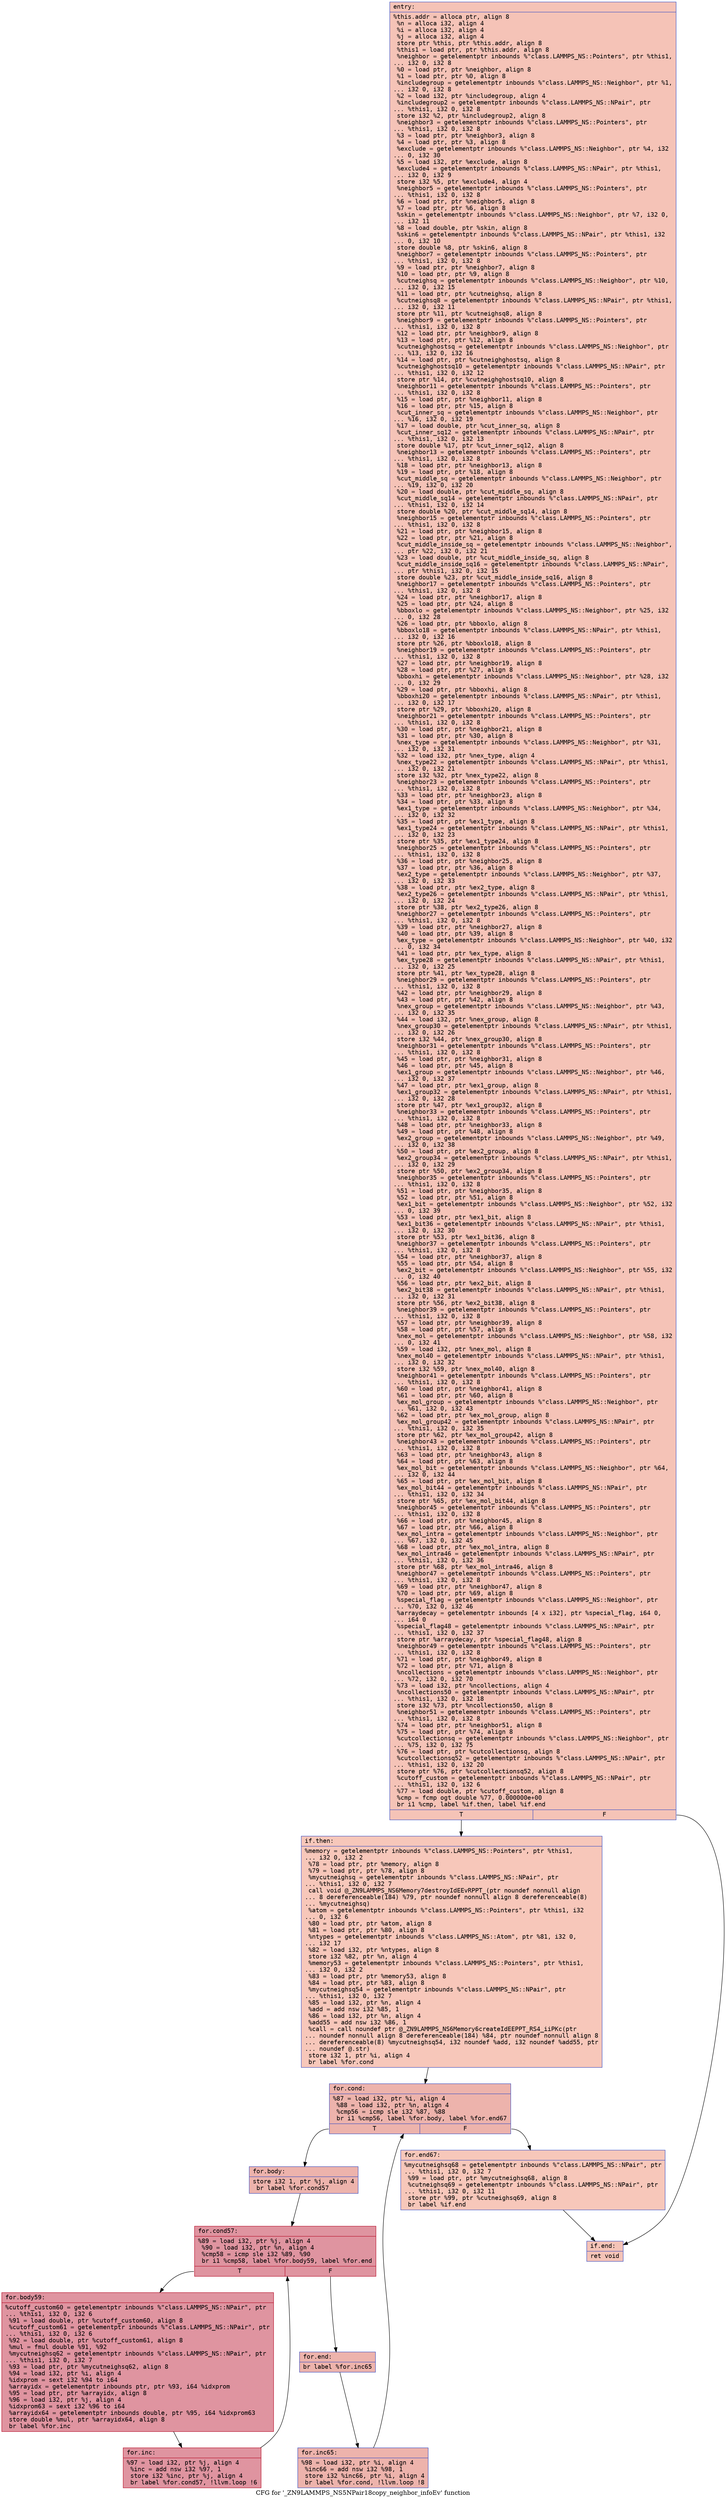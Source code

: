 digraph "CFG for '_ZN9LAMMPS_NS5NPair18copy_neighbor_infoEv' function" {
	label="CFG for '_ZN9LAMMPS_NS5NPair18copy_neighbor_infoEv' function";

	Node0x5584d4852eb0 [shape=record,color="#3d50c3ff", style=filled, fillcolor="#e8765c70" fontname="Courier",label="{entry:\l|  %this.addr = alloca ptr, align 8\l  %n = alloca i32, align 4\l  %i = alloca i32, align 4\l  %j = alloca i32, align 4\l  store ptr %this, ptr %this.addr, align 8\l  %this1 = load ptr, ptr %this.addr, align 8\l  %neighbor = getelementptr inbounds %\"class.LAMMPS_NS::Pointers\", ptr %this1,\l... i32 0, i32 8\l  %0 = load ptr, ptr %neighbor, align 8\l  %1 = load ptr, ptr %0, align 8\l  %includegroup = getelementptr inbounds %\"class.LAMMPS_NS::Neighbor\", ptr %1,\l... i32 0, i32 8\l  %2 = load i32, ptr %includegroup, align 4\l  %includegroup2 = getelementptr inbounds %\"class.LAMMPS_NS::NPair\", ptr\l... %this1, i32 0, i32 8\l  store i32 %2, ptr %includegroup2, align 8\l  %neighbor3 = getelementptr inbounds %\"class.LAMMPS_NS::Pointers\", ptr\l... %this1, i32 0, i32 8\l  %3 = load ptr, ptr %neighbor3, align 8\l  %4 = load ptr, ptr %3, align 8\l  %exclude = getelementptr inbounds %\"class.LAMMPS_NS::Neighbor\", ptr %4, i32\l... 0, i32 30\l  %5 = load i32, ptr %exclude, align 8\l  %exclude4 = getelementptr inbounds %\"class.LAMMPS_NS::NPair\", ptr %this1,\l... i32 0, i32 9\l  store i32 %5, ptr %exclude4, align 4\l  %neighbor5 = getelementptr inbounds %\"class.LAMMPS_NS::Pointers\", ptr\l... %this1, i32 0, i32 8\l  %6 = load ptr, ptr %neighbor5, align 8\l  %7 = load ptr, ptr %6, align 8\l  %skin = getelementptr inbounds %\"class.LAMMPS_NS::Neighbor\", ptr %7, i32 0,\l... i32 11\l  %8 = load double, ptr %skin, align 8\l  %skin6 = getelementptr inbounds %\"class.LAMMPS_NS::NPair\", ptr %this1, i32\l... 0, i32 10\l  store double %8, ptr %skin6, align 8\l  %neighbor7 = getelementptr inbounds %\"class.LAMMPS_NS::Pointers\", ptr\l... %this1, i32 0, i32 8\l  %9 = load ptr, ptr %neighbor7, align 8\l  %10 = load ptr, ptr %9, align 8\l  %cutneighsq = getelementptr inbounds %\"class.LAMMPS_NS::Neighbor\", ptr %10,\l... i32 0, i32 15\l  %11 = load ptr, ptr %cutneighsq, align 8\l  %cutneighsq8 = getelementptr inbounds %\"class.LAMMPS_NS::NPair\", ptr %this1,\l... i32 0, i32 11\l  store ptr %11, ptr %cutneighsq8, align 8\l  %neighbor9 = getelementptr inbounds %\"class.LAMMPS_NS::Pointers\", ptr\l... %this1, i32 0, i32 8\l  %12 = load ptr, ptr %neighbor9, align 8\l  %13 = load ptr, ptr %12, align 8\l  %cutneighghostsq = getelementptr inbounds %\"class.LAMMPS_NS::Neighbor\", ptr\l... %13, i32 0, i32 16\l  %14 = load ptr, ptr %cutneighghostsq, align 8\l  %cutneighghostsq10 = getelementptr inbounds %\"class.LAMMPS_NS::NPair\", ptr\l... %this1, i32 0, i32 12\l  store ptr %14, ptr %cutneighghostsq10, align 8\l  %neighbor11 = getelementptr inbounds %\"class.LAMMPS_NS::Pointers\", ptr\l... %this1, i32 0, i32 8\l  %15 = load ptr, ptr %neighbor11, align 8\l  %16 = load ptr, ptr %15, align 8\l  %cut_inner_sq = getelementptr inbounds %\"class.LAMMPS_NS::Neighbor\", ptr\l... %16, i32 0, i32 19\l  %17 = load double, ptr %cut_inner_sq, align 8\l  %cut_inner_sq12 = getelementptr inbounds %\"class.LAMMPS_NS::NPair\", ptr\l... %this1, i32 0, i32 13\l  store double %17, ptr %cut_inner_sq12, align 8\l  %neighbor13 = getelementptr inbounds %\"class.LAMMPS_NS::Pointers\", ptr\l... %this1, i32 0, i32 8\l  %18 = load ptr, ptr %neighbor13, align 8\l  %19 = load ptr, ptr %18, align 8\l  %cut_middle_sq = getelementptr inbounds %\"class.LAMMPS_NS::Neighbor\", ptr\l... %19, i32 0, i32 20\l  %20 = load double, ptr %cut_middle_sq, align 8\l  %cut_middle_sq14 = getelementptr inbounds %\"class.LAMMPS_NS::NPair\", ptr\l... %this1, i32 0, i32 14\l  store double %20, ptr %cut_middle_sq14, align 8\l  %neighbor15 = getelementptr inbounds %\"class.LAMMPS_NS::Pointers\", ptr\l... %this1, i32 0, i32 8\l  %21 = load ptr, ptr %neighbor15, align 8\l  %22 = load ptr, ptr %21, align 8\l  %cut_middle_inside_sq = getelementptr inbounds %\"class.LAMMPS_NS::Neighbor\",\l... ptr %22, i32 0, i32 21\l  %23 = load double, ptr %cut_middle_inside_sq, align 8\l  %cut_middle_inside_sq16 = getelementptr inbounds %\"class.LAMMPS_NS::NPair\",\l... ptr %this1, i32 0, i32 15\l  store double %23, ptr %cut_middle_inside_sq16, align 8\l  %neighbor17 = getelementptr inbounds %\"class.LAMMPS_NS::Pointers\", ptr\l... %this1, i32 0, i32 8\l  %24 = load ptr, ptr %neighbor17, align 8\l  %25 = load ptr, ptr %24, align 8\l  %bboxlo = getelementptr inbounds %\"class.LAMMPS_NS::Neighbor\", ptr %25, i32\l... 0, i32 28\l  %26 = load ptr, ptr %bboxlo, align 8\l  %bboxlo18 = getelementptr inbounds %\"class.LAMMPS_NS::NPair\", ptr %this1,\l... i32 0, i32 16\l  store ptr %26, ptr %bboxlo18, align 8\l  %neighbor19 = getelementptr inbounds %\"class.LAMMPS_NS::Pointers\", ptr\l... %this1, i32 0, i32 8\l  %27 = load ptr, ptr %neighbor19, align 8\l  %28 = load ptr, ptr %27, align 8\l  %bboxhi = getelementptr inbounds %\"class.LAMMPS_NS::Neighbor\", ptr %28, i32\l... 0, i32 29\l  %29 = load ptr, ptr %bboxhi, align 8\l  %bboxhi20 = getelementptr inbounds %\"class.LAMMPS_NS::NPair\", ptr %this1,\l... i32 0, i32 17\l  store ptr %29, ptr %bboxhi20, align 8\l  %neighbor21 = getelementptr inbounds %\"class.LAMMPS_NS::Pointers\", ptr\l... %this1, i32 0, i32 8\l  %30 = load ptr, ptr %neighbor21, align 8\l  %31 = load ptr, ptr %30, align 8\l  %nex_type = getelementptr inbounds %\"class.LAMMPS_NS::Neighbor\", ptr %31,\l... i32 0, i32 31\l  %32 = load i32, ptr %nex_type, align 4\l  %nex_type22 = getelementptr inbounds %\"class.LAMMPS_NS::NPair\", ptr %this1,\l... i32 0, i32 21\l  store i32 %32, ptr %nex_type22, align 8\l  %neighbor23 = getelementptr inbounds %\"class.LAMMPS_NS::Pointers\", ptr\l... %this1, i32 0, i32 8\l  %33 = load ptr, ptr %neighbor23, align 8\l  %34 = load ptr, ptr %33, align 8\l  %ex1_type = getelementptr inbounds %\"class.LAMMPS_NS::Neighbor\", ptr %34,\l... i32 0, i32 32\l  %35 = load ptr, ptr %ex1_type, align 8\l  %ex1_type24 = getelementptr inbounds %\"class.LAMMPS_NS::NPair\", ptr %this1,\l... i32 0, i32 23\l  store ptr %35, ptr %ex1_type24, align 8\l  %neighbor25 = getelementptr inbounds %\"class.LAMMPS_NS::Pointers\", ptr\l... %this1, i32 0, i32 8\l  %36 = load ptr, ptr %neighbor25, align 8\l  %37 = load ptr, ptr %36, align 8\l  %ex2_type = getelementptr inbounds %\"class.LAMMPS_NS::Neighbor\", ptr %37,\l... i32 0, i32 33\l  %38 = load ptr, ptr %ex2_type, align 8\l  %ex2_type26 = getelementptr inbounds %\"class.LAMMPS_NS::NPair\", ptr %this1,\l... i32 0, i32 24\l  store ptr %38, ptr %ex2_type26, align 8\l  %neighbor27 = getelementptr inbounds %\"class.LAMMPS_NS::Pointers\", ptr\l... %this1, i32 0, i32 8\l  %39 = load ptr, ptr %neighbor27, align 8\l  %40 = load ptr, ptr %39, align 8\l  %ex_type = getelementptr inbounds %\"class.LAMMPS_NS::Neighbor\", ptr %40, i32\l... 0, i32 34\l  %41 = load ptr, ptr %ex_type, align 8\l  %ex_type28 = getelementptr inbounds %\"class.LAMMPS_NS::NPair\", ptr %this1,\l... i32 0, i32 25\l  store ptr %41, ptr %ex_type28, align 8\l  %neighbor29 = getelementptr inbounds %\"class.LAMMPS_NS::Pointers\", ptr\l... %this1, i32 0, i32 8\l  %42 = load ptr, ptr %neighbor29, align 8\l  %43 = load ptr, ptr %42, align 8\l  %nex_group = getelementptr inbounds %\"class.LAMMPS_NS::Neighbor\", ptr %43,\l... i32 0, i32 35\l  %44 = load i32, ptr %nex_group, align 8\l  %nex_group30 = getelementptr inbounds %\"class.LAMMPS_NS::NPair\", ptr %this1,\l... i32 0, i32 26\l  store i32 %44, ptr %nex_group30, align 8\l  %neighbor31 = getelementptr inbounds %\"class.LAMMPS_NS::Pointers\", ptr\l... %this1, i32 0, i32 8\l  %45 = load ptr, ptr %neighbor31, align 8\l  %46 = load ptr, ptr %45, align 8\l  %ex1_group = getelementptr inbounds %\"class.LAMMPS_NS::Neighbor\", ptr %46,\l... i32 0, i32 37\l  %47 = load ptr, ptr %ex1_group, align 8\l  %ex1_group32 = getelementptr inbounds %\"class.LAMMPS_NS::NPair\", ptr %this1,\l... i32 0, i32 28\l  store ptr %47, ptr %ex1_group32, align 8\l  %neighbor33 = getelementptr inbounds %\"class.LAMMPS_NS::Pointers\", ptr\l... %this1, i32 0, i32 8\l  %48 = load ptr, ptr %neighbor33, align 8\l  %49 = load ptr, ptr %48, align 8\l  %ex2_group = getelementptr inbounds %\"class.LAMMPS_NS::Neighbor\", ptr %49,\l... i32 0, i32 38\l  %50 = load ptr, ptr %ex2_group, align 8\l  %ex2_group34 = getelementptr inbounds %\"class.LAMMPS_NS::NPair\", ptr %this1,\l... i32 0, i32 29\l  store ptr %50, ptr %ex2_group34, align 8\l  %neighbor35 = getelementptr inbounds %\"class.LAMMPS_NS::Pointers\", ptr\l... %this1, i32 0, i32 8\l  %51 = load ptr, ptr %neighbor35, align 8\l  %52 = load ptr, ptr %51, align 8\l  %ex1_bit = getelementptr inbounds %\"class.LAMMPS_NS::Neighbor\", ptr %52, i32\l... 0, i32 39\l  %53 = load ptr, ptr %ex1_bit, align 8\l  %ex1_bit36 = getelementptr inbounds %\"class.LAMMPS_NS::NPair\", ptr %this1,\l... i32 0, i32 30\l  store ptr %53, ptr %ex1_bit36, align 8\l  %neighbor37 = getelementptr inbounds %\"class.LAMMPS_NS::Pointers\", ptr\l... %this1, i32 0, i32 8\l  %54 = load ptr, ptr %neighbor37, align 8\l  %55 = load ptr, ptr %54, align 8\l  %ex2_bit = getelementptr inbounds %\"class.LAMMPS_NS::Neighbor\", ptr %55, i32\l... 0, i32 40\l  %56 = load ptr, ptr %ex2_bit, align 8\l  %ex2_bit38 = getelementptr inbounds %\"class.LAMMPS_NS::NPair\", ptr %this1,\l... i32 0, i32 31\l  store ptr %56, ptr %ex2_bit38, align 8\l  %neighbor39 = getelementptr inbounds %\"class.LAMMPS_NS::Pointers\", ptr\l... %this1, i32 0, i32 8\l  %57 = load ptr, ptr %neighbor39, align 8\l  %58 = load ptr, ptr %57, align 8\l  %nex_mol = getelementptr inbounds %\"class.LAMMPS_NS::Neighbor\", ptr %58, i32\l... 0, i32 41\l  %59 = load i32, ptr %nex_mol, align 8\l  %nex_mol40 = getelementptr inbounds %\"class.LAMMPS_NS::NPair\", ptr %this1,\l... i32 0, i32 32\l  store i32 %59, ptr %nex_mol40, align 8\l  %neighbor41 = getelementptr inbounds %\"class.LAMMPS_NS::Pointers\", ptr\l... %this1, i32 0, i32 8\l  %60 = load ptr, ptr %neighbor41, align 8\l  %61 = load ptr, ptr %60, align 8\l  %ex_mol_group = getelementptr inbounds %\"class.LAMMPS_NS::Neighbor\", ptr\l... %61, i32 0, i32 43\l  %62 = load ptr, ptr %ex_mol_group, align 8\l  %ex_mol_group42 = getelementptr inbounds %\"class.LAMMPS_NS::NPair\", ptr\l... %this1, i32 0, i32 35\l  store ptr %62, ptr %ex_mol_group42, align 8\l  %neighbor43 = getelementptr inbounds %\"class.LAMMPS_NS::Pointers\", ptr\l... %this1, i32 0, i32 8\l  %63 = load ptr, ptr %neighbor43, align 8\l  %64 = load ptr, ptr %63, align 8\l  %ex_mol_bit = getelementptr inbounds %\"class.LAMMPS_NS::Neighbor\", ptr %64,\l... i32 0, i32 44\l  %65 = load ptr, ptr %ex_mol_bit, align 8\l  %ex_mol_bit44 = getelementptr inbounds %\"class.LAMMPS_NS::NPair\", ptr\l... %this1, i32 0, i32 34\l  store ptr %65, ptr %ex_mol_bit44, align 8\l  %neighbor45 = getelementptr inbounds %\"class.LAMMPS_NS::Pointers\", ptr\l... %this1, i32 0, i32 8\l  %66 = load ptr, ptr %neighbor45, align 8\l  %67 = load ptr, ptr %66, align 8\l  %ex_mol_intra = getelementptr inbounds %\"class.LAMMPS_NS::Neighbor\", ptr\l... %67, i32 0, i32 45\l  %68 = load ptr, ptr %ex_mol_intra, align 8\l  %ex_mol_intra46 = getelementptr inbounds %\"class.LAMMPS_NS::NPair\", ptr\l... %this1, i32 0, i32 36\l  store ptr %68, ptr %ex_mol_intra46, align 8\l  %neighbor47 = getelementptr inbounds %\"class.LAMMPS_NS::Pointers\", ptr\l... %this1, i32 0, i32 8\l  %69 = load ptr, ptr %neighbor47, align 8\l  %70 = load ptr, ptr %69, align 8\l  %special_flag = getelementptr inbounds %\"class.LAMMPS_NS::Neighbor\", ptr\l... %70, i32 0, i32 46\l  %arraydecay = getelementptr inbounds [4 x i32], ptr %special_flag, i64 0,\l... i64 0\l  %special_flag48 = getelementptr inbounds %\"class.LAMMPS_NS::NPair\", ptr\l... %this1, i32 0, i32 37\l  store ptr %arraydecay, ptr %special_flag48, align 8\l  %neighbor49 = getelementptr inbounds %\"class.LAMMPS_NS::Pointers\", ptr\l... %this1, i32 0, i32 8\l  %71 = load ptr, ptr %neighbor49, align 8\l  %72 = load ptr, ptr %71, align 8\l  %ncollections = getelementptr inbounds %\"class.LAMMPS_NS::Neighbor\", ptr\l... %72, i32 0, i32 70\l  %73 = load i32, ptr %ncollections, align 4\l  %ncollections50 = getelementptr inbounds %\"class.LAMMPS_NS::NPair\", ptr\l... %this1, i32 0, i32 18\l  store i32 %73, ptr %ncollections50, align 8\l  %neighbor51 = getelementptr inbounds %\"class.LAMMPS_NS::Pointers\", ptr\l... %this1, i32 0, i32 8\l  %74 = load ptr, ptr %neighbor51, align 8\l  %75 = load ptr, ptr %74, align 8\l  %cutcollectionsq = getelementptr inbounds %\"class.LAMMPS_NS::Neighbor\", ptr\l... %75, i32 0, i32 75\l  %76 = load ptr, ptr %cutcollectionsq, align 8\l  %cutcollectionsq52 = getelementptr inbounds %\"class.LAMMPS_NS::NPair\", ptr\l... %this1, i32 0, i32 20\l  store ptr %76, ptr %cutcollectionsq52, align 8\l  %cutoff_custom = getelementptr inbounds %\"class.LAMMPS_NS::NPair\", ptr\l... %this1, i32 0, i32 6\l  %77 = load double, ptr %cutoff_custom, align 8\l  %cmp = fcmp ogt double %77, 0.000000e+00\l  br i1 %cmp, label %if.then, label %if.end\l|{<s0>T|<s1>F}}"];
	Node0x5584d4852eb0:s0 -> Node0x5584d485e070[tooltip="entry -> if.then\nProbability 50.00%" ];
	Node0x5584d4852eb0:s1 -> Node0x5584d485e0e0[tooltip="entry -> if.end\nProbability 50.00%" ];
	Node0x5584d485e070 [shape=record,color="#3d50c3ff", style=filled, fillcolor="#ec7f6370" fontname="Courier",label="{if.then:\l|  %memory = getelementptr inbounds %\"class.LAMMPS_NS::Pointers\", ptr %this1,\l... i32 0, i32 2\l  %78 = load ptr, ptr %memory, align 8\l  %79 = load ptr, ptr %78, align 8\l  %mycutneighsq = getelementptr inbounds %\"class.LAMMPS_NS::NPair\", ptr\l... %this1, i32 0, i32 7\l  call void @_ZN9LAMMPS_NS6Memory7destroyIdEEvRPPT_(ptr noundef nonnull align\l... 8 dereferenceable(184) %79, ptr noundef nonnull align 8 dereferenceable(8)\l... %mycutneighsq)\l  %atom = getelementptr inbounds %\"class.LAMMPS_NS::Pointers\", ptr %this1, i32\l... 0, i32 6\l  %80 = load ptr, ptr %atom, align 8\l  %81 = load ptr, ptr %80, align 8\l  %ntypes = getelementptr inbounds %\"class.LAMMPS_NS::Atom\", ptr %81, i32 0,\l... i32 17\l  %82 = load i32, ptr %ntypes, align 8\l  store i32 %82, ptr %n, align 4\l  %memory53 = getelementptr inbounds %\"class.LAMMPS_NS::Pointers\", ptr %this1,\l... i32 0, i32 2\l  %83 = load ptr, ptr %memory53, align 8\l  %84 = load ptr, ptr %83, align 8\l  %mycutneighsq54 = getelementptr inbounds %\"class.LAMMPS_NS::NPair\", ptr\l... %this1, i32 0, i32 7\l  %85 = load i32, ptr %n, align 4\l  %add = add nsw i32 %85, 1\l  %86 = load i32, ptr %n, align 4\l  %add55 = add nsw i32 %86, 1\l  %call = call noundef ptr @_ZN9LAMMPS_NS6Memory6createIdEEPPT_RS4_iiPKc(ptr\l... noundef nonnull align 8 dereferenceable(184) %84, ptr noundef nonnull align 8\l... dereferenceable(8) %mycutneighsq54, i32 noundef %add, i32 noundef %add55, ptr\l... noundef @.str)\l  store i32 1, ptr %i, align 4\l  br label %for.cond\l}"];
	Node0x5584d485e070 -> Node0x5584d4857ea0[tooltip="if.then -> for.cond\nProbability 100.00%" ];
	Node0x5584d4857ea0 [shape=record,color="#3d50c3ff", style=filled, fillcolor="#d6524470" fontname="Courier",label="{for.cond:\l|  %87 = load i32, ptr %i, align 4\l  %88 = load i32, ptr %n, align 4\l  %cmp56 = icmp sle i32 %87, %88\l  br i1 %cmp56, label %for.body, label %for.end67\l|{<s0>T|<s1>F}}"];
	Node0x5584d4857ea0:s0 -> Node0x5584d48580f0[tooltip="for.cond -> for.body\nProbability 96.88%" ];
	Node0x5584d4857ea0:s1 -> Node0x5584d485f990[tooltip="for.cond -> for.end67\nProbability 3.12%" ];
	Node0x5584d48580f0 [shape=record,color="#3d50c3ff", style=filled, fillcolor="#d6524470" fontname="Courier",label="{for.body:\l|  store i32 1, ptr %j, align 4\l  br label %for.cond57\l}"];
	Node0x5584d48580f0 -> Node0x5584d485fb90[tooltip="for.body -> for.cond57\nProbability 100.00%" ];
	Node0x5584d485fb90 [shape=record,color="#b70d28ff", style=filled, fillcolor="#b70d2870" fontname="Courier",label="{for.cond57:\l|  %89 = load i32, ptr %j, align 4\l  %90 = load i32, ptr %n, align 4\l  %cmp58 = icmp sle i32 %89, %90\l  br i1 %cmp58, label %for.body59, label %for.end\l|{<s0>T|<s1>F}}"];
	Node0x5584d485fb90:s0 -> Node0x5584d485fe30[tooltip="for.cond57 -> for.body59\nProbability 96.88%" ];
	Node0x5584d485fb90:s1 -> Node0x5584d485feb0[tooltip="for.cond57 -> for.end\nProbability 3.12%" ];
	Node0x5584d485fe30 [shape=record,color="#b70d28ff", style=filled, fillcolor="#b70d2870" fontname="Courier",label="{for.body59:\l|  %cutoff_custom60 = getelementptr inbounds %\"class.LAMMPS_NS::NPair\", ptr\l... %this1, i32 0, i32 6\l  %91 = load double, ptr %cutoff_custom60, align 8\l  %cutoff_custom61 = getelementptr inbounds %\"class.LAMMPS_NS::NPair\", ptr\l... %this1, i32 0, i32 6\l  %92 = load double, ptr %cutoff_custom61, align 8\l  %mul = fmul double %91, %92\l  %mycutneighsq62 = getelementptr inbounds %\"class.LAMMPS_NS::NPair\", ptr\l... %this1, i32 0, i32 7\l  %93 = load ptr, ptr %mycutneighsq62, align 8\l  %94 = load i32, ptr %i, align 4\l  %idxprom = sext i32 %94 to i64\l  %arrayidx = getelementptr inbounds ptr, ptr %93, i64 %idxprom\l  %95 = load ptr, ptr %arrayidx, align 8\l  %96 = load i32, ptr %j, align 4\l  %idxprom63 = sext i32 %96 to i64\l  %arrayidx64 = getelementptr inbounds double, ptr %95, i64 %idxprom63\l  store double %mul, ptr %arrayidx64, align 8\l  br label %for.inc\l}"];
	Node0x5584d485fe30 -> Node0x5584d4858d90[tooltip="for.body59 -> for.inc\nProbability 100.00%" ];
	Node0x5584d4858d90 [shape=record,color="#b70d28ff", style=filled, fillcolor="#b70d2870" fontname="Courier",label="{for.inc:\l|  %97 = load i32, ptr %j, align 4\l  %inc = add nsw i32 %97, 1\l  store i32 %inc, ptr %j, align 4\l  br label %for.cond57, !llvm.loop !6\l}"];
	Node0x5584d4858d90 -> Node0x5584d485fb90[tooltip="for.inc -> for.cond57\nProbability 100.00%" ];
	Node0x5584d485feb0 [shape=record,color="#3d50c3ff", style=filled, fillcolor="#d6524470" fontname="Courier",label="{for.end:\l|  br label %for.inc65\l}"];
	Node0x5584d485feb0 -> Node0x5584d48591c0[tooltip="for.end -> for.inc65\nProbability 100.00%" ];
	Node0x5584d48591c0 [shape=record,color="#3d50c3ff", style=filled, fillcolor="#d6524470" fontname="Courier",label="{for.inc65:\l|  %98 = load i32, ptr %i, align 4\l  %inc66 = add nsw i32 %98, 1\l  store i32 %inc66, ptr %i, align 4\l  br label %for.cond, !llvm.loop !8\l}"];
	Node0x5584d48591c0 -> Node0x5584d4857ea0[tooltip="for.inc65 -> for.cond\nProbability 100.00%" ];
	Node0x5584d485f990 [shape=record,color="#3d50c3ff", style=filled, fillcolor="#ec7f6370" fontname="Courier",label="{for.end67:\l|  %mycutneighsq68 = getelementptr inbounds %\"class.LAMMPS_NS::NPair\", ptr\l... %this1, i32 0, i32 7\l  %99 = load ptr, ptr %mycutneighsq68, align 8\l  %cutneighsq69 = getelementptr inbounds %\"class.LAMMPS_NS::NPair\", ptr\l... %this1, i32 0, i32 11\l  store ptr %99, ptr %cutneighsq69, align 8\l  br label %if.end\l}"];
	Node0x5584d485f990 -> Node0x5584d485e0e0[tooltip="for.end67 -> if.end\nProbability 100.00%" ];
	Node0x5584d485e0e0 [shape=record,color="#3d50c3ff", style=filled, fillcolor="#e8765c70" fontname="Courier",label="{if.end:\l|  ret void\l}"];
}
